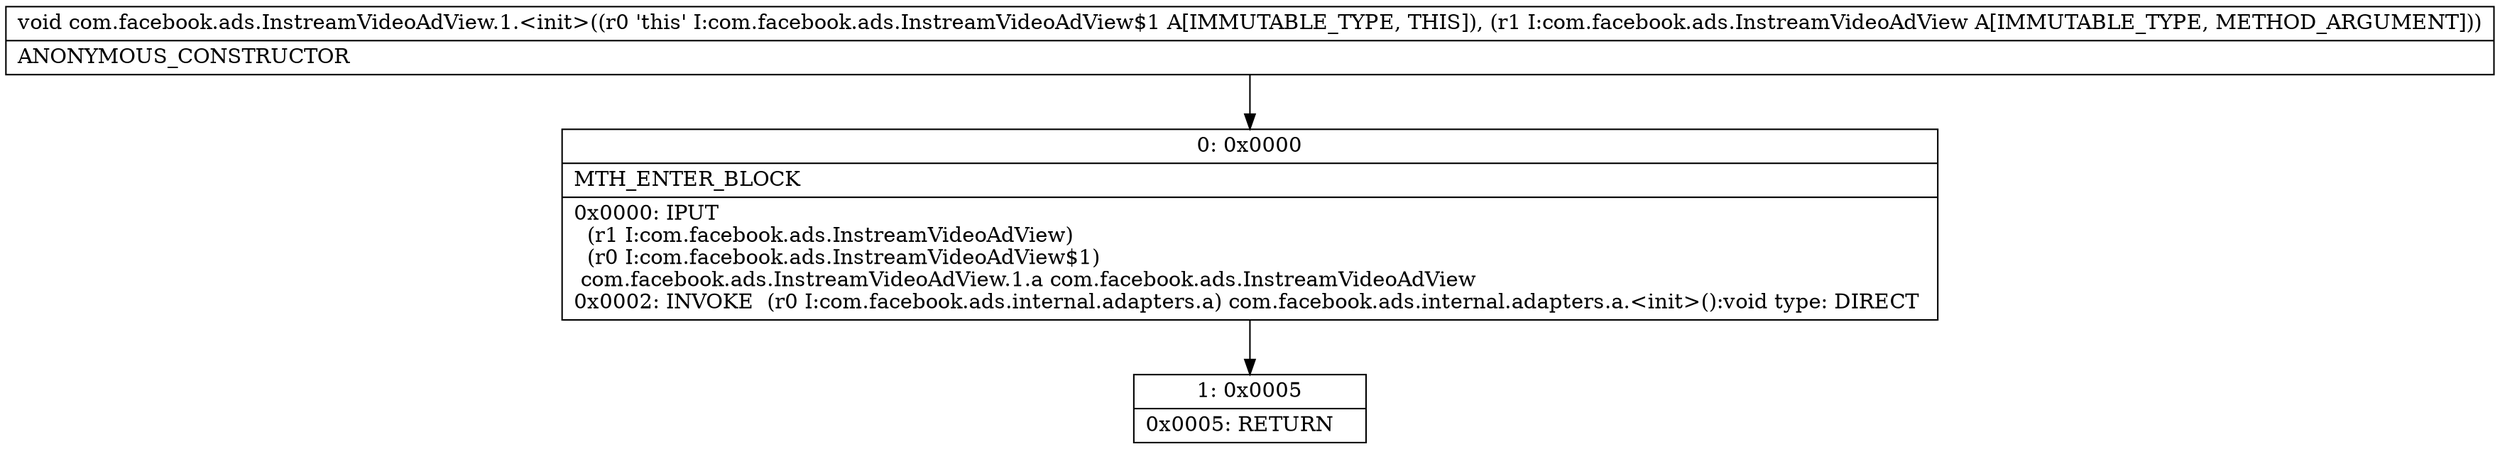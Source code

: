 digraph "CFG forcom.facebook.ads.InstreamVideoAdView.1.\<init\>(Lcom\/facebook\/ads\/InstreamVideoAdView;)V" {
Node_0 [shape=record,label="{0\:\ 0x0000|MTH_ENTER_BLOCK\l|0x0000: IPUT  \l  (r1 I:com.facebook.ads.InstreamVideoAdView)\l  (r0 I:com.facebook.ads.InstreamVideoAdView$1)\l com.facebook.ads.InstreamVideoAdView.1.a com.facebook.ads.InstreamVideoAdView \l0x0002: INVOKE  (r0 I:com.facebook.ads.internal.adapters.a) com.facebook.ads.internal.adapters.a.\<init\>():void type: DIRECT \l}"];
Node_1 [shape=record,label="{1\:\ 0x0005|0x0005: RETURN   \l}"];
MethodNode[shape=record,label="{void com.facebook.ads.InstreamVideoAdView.1.\<init\>((r0 'this' I:com.facebook.ads.InstreamVideoAdView$1 A[IMMUTABLE_TYPE, THIS]), (r1 I:com.facebook.ads.InstreamVideoAdView A[IMMUTABLE_TYPE, METHOD_ARGUMENT]))  | ANONYMOUS_CONSTRUCTOR\l}"];
MethodNode -> Node_0;
Node_0 -> Node_1;
}

